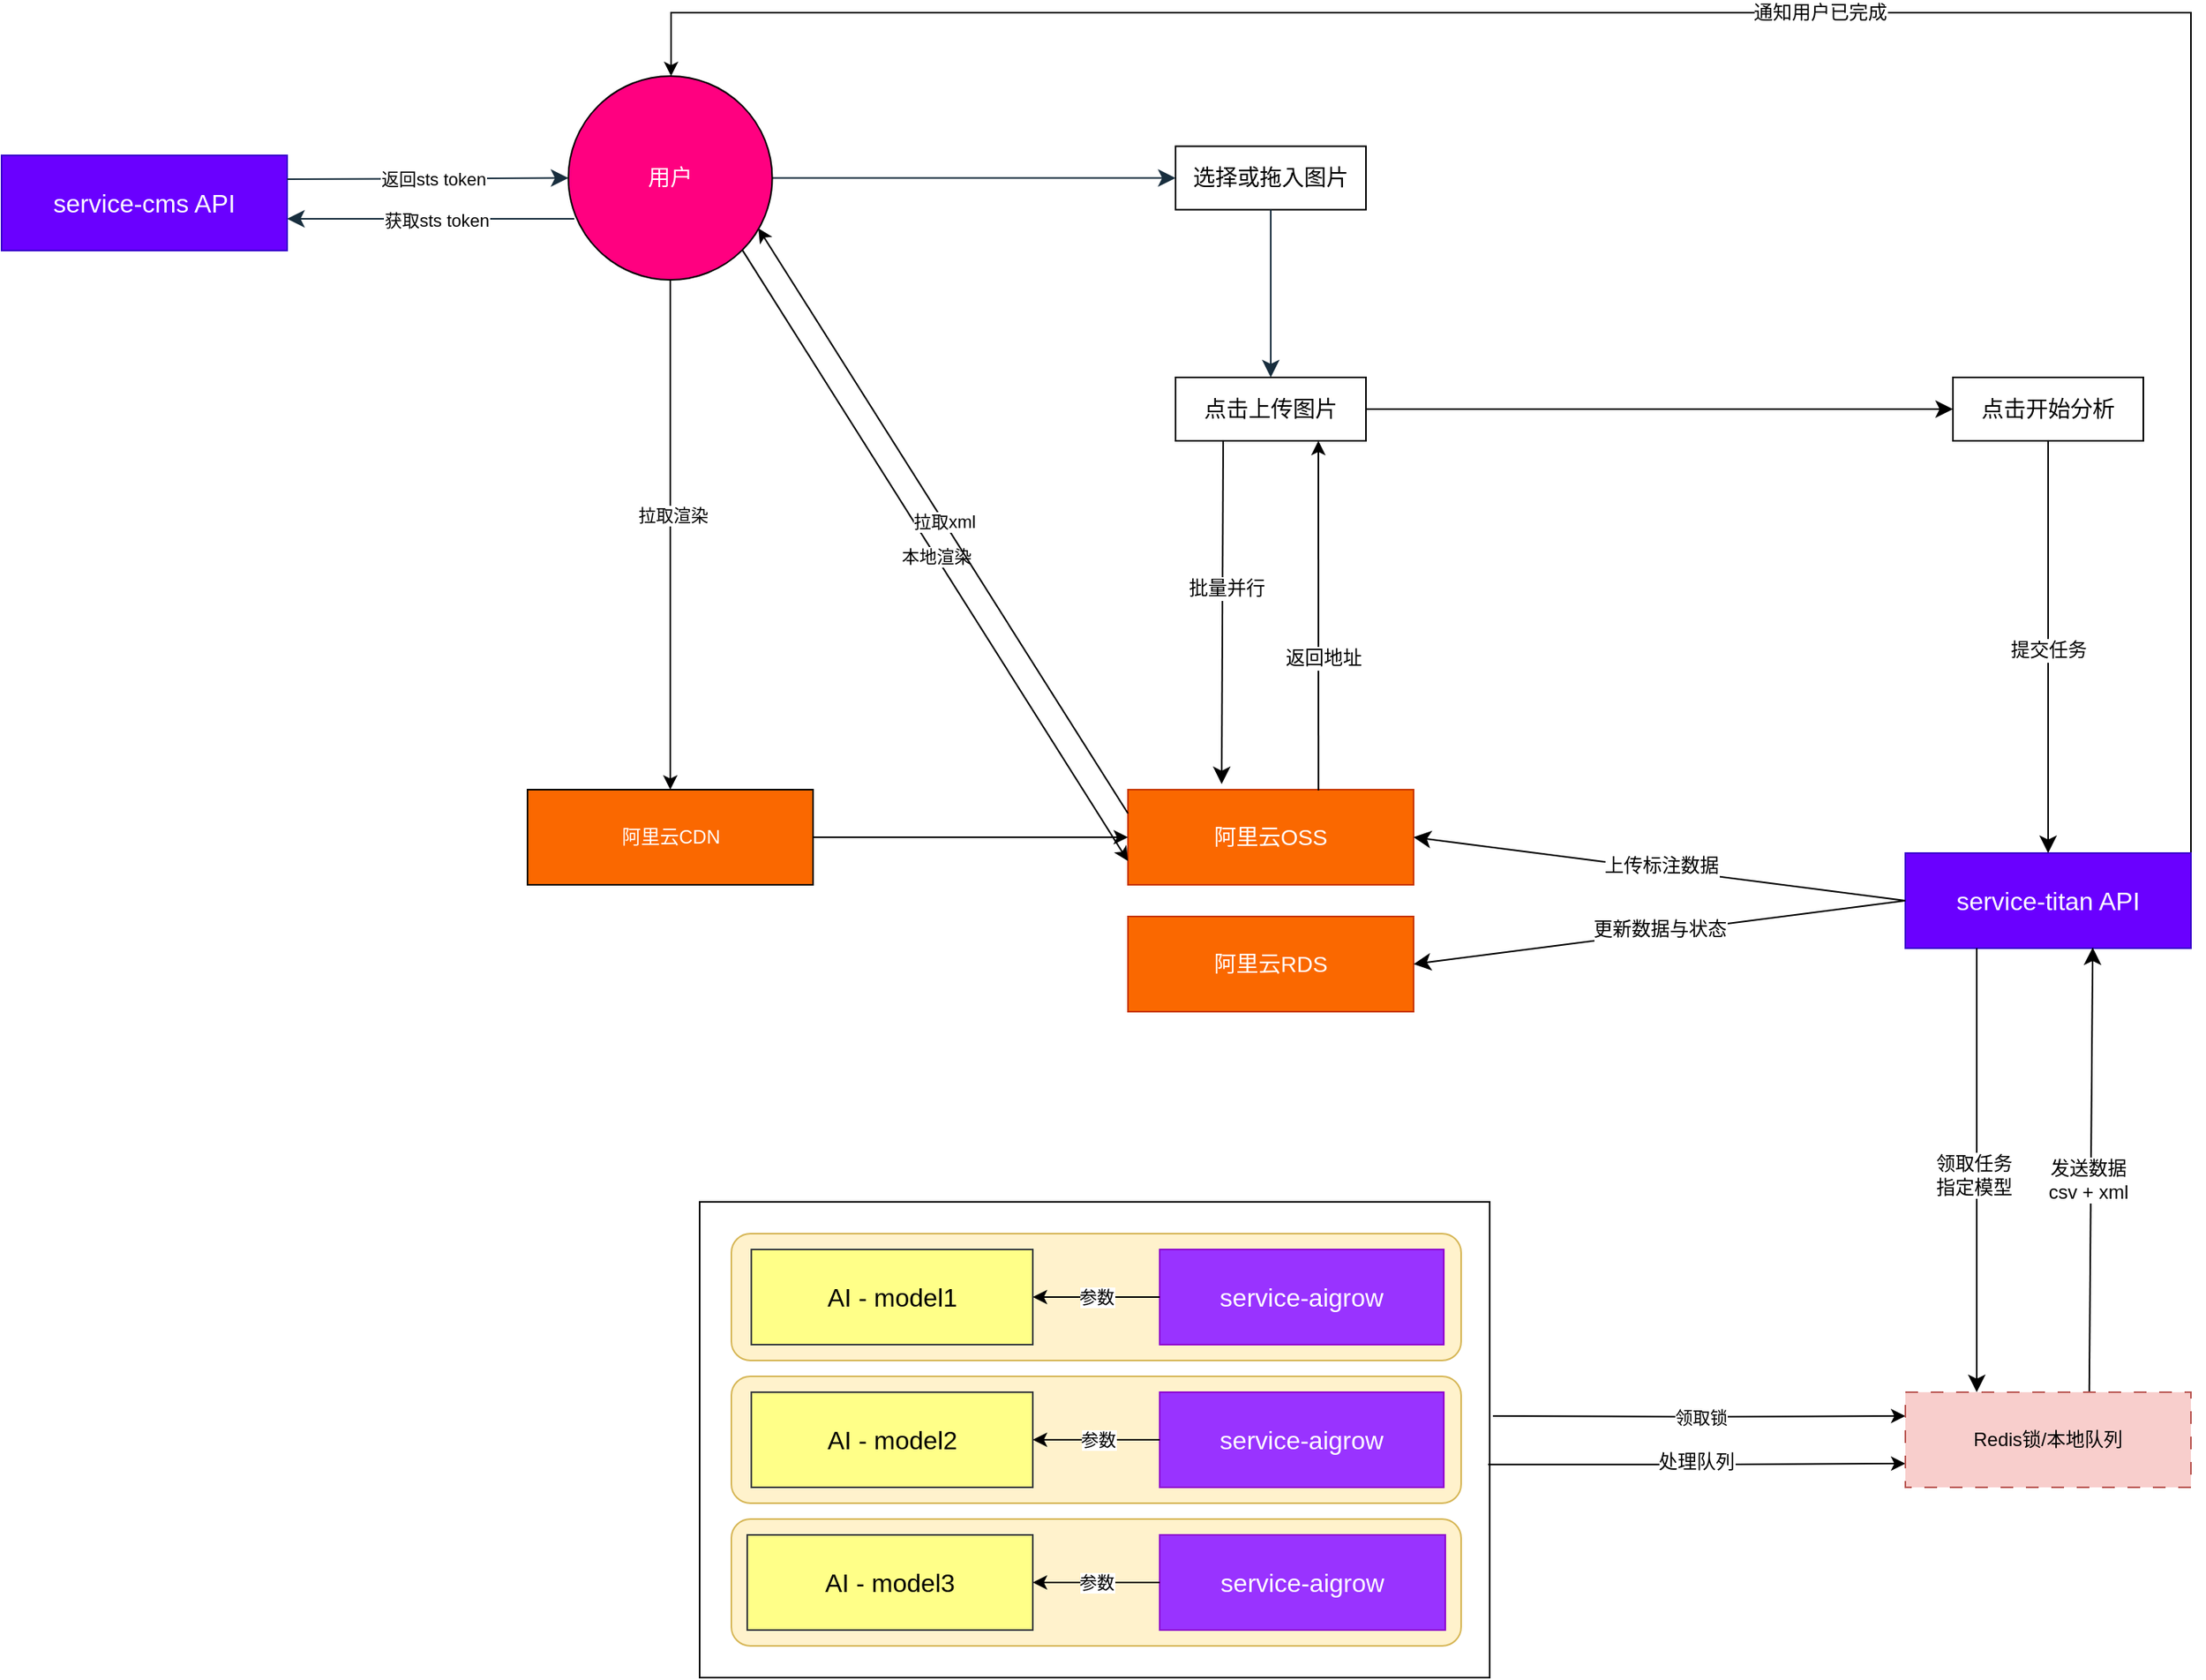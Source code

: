 <mxfile version="21.1.2" type="github">
  <diagram name="第 1 页" id="F0BYq8sX_8bTlsFAWADg">
    <mxGraphModel dx="1834" dy="771" grid="1" gridSize="10" guides="1" tooltips="1" connect="1" arrows="1" fold="1" page="0" pageScale="1" pageWidth="1169" pageHeight="827" math="0" shadow="0">
      <root>
        <mxCell id="0" />
        <mxCell id="1" parent="0" />
        <mxCell id="vrtwU_ybPNdQxpG6UMtB-24" value="领取锁" style="edgeStyle=orthogonalEdgeStyle;rounded=0;orthogonalLoop=1;jettySize=auto;html=1;entryX=0;entryY=0.25;entryDx=0;entryDy=0;" edge="1" parent="1" target="vrtwU_ybPNdQxpG6UMtB-4">
          <mxGeometry relative="1" as="geometry">
            <mxPoint x="790" y="915" as="sourcePoint" />
          </mxGeometry>
        </mxCell>
        <mxCell id="vrtwU_ybPNdQxpG6UMtB-3" value="" style="rounded=0;whiteSpace=wrap;html=1;" vertex="1" parent="1">
          <mxGeometry x="290" y="780" width="498" height="300" as="geometry" />
        </mxCell>
        <mxCell id="PPD57EdmQGvrJe3prHrT-2" value="" style="edgeStyle=none;curved=1;rounded=0;orthogonalLoop=1;jettySize=auto;html=1;fontSize=12;startSize=8;endSize=8;labelBackgroundColor=none;fontColor=default;strokeColor=#182E3E;exitX=0.029;exitY=0.7;exitDx=0;exitDy=0;exitPerimeter=0;" parent="1" edge="1" source="5zYrslyW2_uP_hXgqGBh-7">
          <mxGeometry relative="1" as="geometry">
            <mxPoint x="30" y="160" as="targetPoint" />
            <mxPoint x="210" y="150" as="sourcePoint" />
          </mxGeometry>
        </mxCell>
        <mxCell id="5zYrslyW2_uP_hXgqGBh-1" value="获取sts token" style="edgeLabel;html=1;align=center;verticalAlign=middle;resizable=0;points=[];fontColor=#000000;" parent="PPD57EdmQGvrJe3prHrT-2" vertex="1" connectable="0">
          <mxGeometry x="-0.031" y="1" relative="1" as="geometry">
            <mxPoint as="offset" />
          </mxGeometry>
        </mxCell>
        <mxCell id="PPD57EdmQGvrJe3prHrT-4" value="service-cms API" style="whiteSpace=wrap;html=1;fontSize=16;labelBackgroundColor=none;rounded=0;movable=1;resizable=1;rotatable=1;deletable=1;editable=1;locked=0;connectable=1;fillColor=#6a00ff;strokeColor=#3700CC;fontColor=#ffffff;" parent="1" vertex="1">
          <mxGeometry x="-150" y="120" width="180" height="60" as="geometry" />
        </mxCell>
        <mxCell id="PPD57EdmQGvrJe3prHrT-7" value="" style="edgeStyle=none;orthogonalLoop=1;jettySize=auto;html=1;rounded=0;fontSize=12;startSize=8;endSize=8;curved=1;exitX=1;exitY=0.25;exitDx=0;exitDy=0;entryX=0;entryY=0.5;entryDx=0;entryDy=0;labelBackgroundColor=none;fontColor=default;strokeColor=#182E3E;" parent="1" source="PPD57EdmQGvrJe3prHrT-4" edge="1" target="5zYrslyW2_uP_hXgqGBh-7">
          <mxGeometry width="120" relative="1" as="geometry">
            <mxPoint x="490" y="580" as="sourcePoint" />
            <mxPoint x="316.5" y="180" as="targetPoint" />
            <Array as="points" />
          </mxGeometry>
        </mxCell>
        <mxCell id="5zYrslyW2_uP_hXgqGBh-2" value="返回sts token" style="edgeLabel;html=1;align=center;verticalAlign=middle;resizable=0;points=[];fontColor=#000000;" parent="PPD57EdmQGvrJe3prHrT-7" vertex="1" connectable="0">
          <mxGeometry x="0.031" relative="1" as="geometry">
            <mxPoint as="offset" />
          </mxGeometry>
        </mxCell>
        <mxCell id="PPD57EdmQGvrJe3prHrT-13" value="选择或拖入图片" style="whiteSpace=wrap;html=1;fontSize=14;rounded=0;labelBackgroundColor=none;" parent="1" vertex="1">
          <mxGeometry x="590" y="114.25" width="120" height="40" as="geometry" />
        </mxCell>
        <mxCell id="PPD57EdmQGvrJe3prHrT-15" value="" style="edgeStyle=none;orthogonalLoop=1;jettySize=auto;html=1;rounded=0;fontSize=12;startSize=8;endSize=8;curved=1;exitX=1;exitY=0.5;exitDx=0;exitDy=0;entryX=0;entryY=0.5;entryDx=0;entryDy=0;labelBackgroundColor=none;fontColor=default;strokeColor=#182E3E;" parent="1" source="5zYrslyW2_uP_hXgqGBh-7" target="PPD57EdmQGvrJe3prHrT-13" edge="1">
          <mxGeometry width="120" relative="1" as="geometry">
            <mxPoint x="361.5" y="150" as="sourcePoint" />
            <mxPoint x="610" y="140" as="targetPoint" />
            <Array as="points" />
          </mxGeometry>
        </mxCell>
        <mxCell id="PPD57EdmQGvrJe3prHrT-18" value="" style="edgeStyle=none;orthogonalLoop=1;jettySize=auto;html=1;rounded=0;fontSize=12;startSize=8;endSize=8;curved=1;exitX=0.5;exitY=1;exitDx=0;exitDy=0;labelBackgroundColor=none;fontColor=default;strokeColor=#182E3E;" parent="1" source="PPD57EdmQGvrJe3prHrT-13" target="PPD57EdmQGvrJe3prHrT-14" edge="1">
          <mxGeometry width="120" relative="1" as="geometry">
            <mxPoint x="530" y="285" as="sourcePoint" />
            <mxPoint x="670" y="310" as="targetPoint" />
            <Array as="points" />
          </mxGeometry>
        </mxCell>
        <mxCell id="PPD57EdmQGvrJe3prHrT-14" value="点击上传图片" style="whiteSpace=wrap;html=1;fontSize=14;rounded=0;labelBackgroundColor=none;" parent="1" vertex="1">
          <mxGeometry x="590" y="260" width="120" height="40" as="geometry" />
        </mxCell>
        <mxCell id="PPD57EdmQGvrJe3prHrT-19" value="阿里云OSS" style="whiteSpace=wrap;html=1;rounded=0;fontSize=14;labelBackgroundColor=none;fillColor=#fa6800;strokeColor=#C73500;fontColor=#FFFFFF;" parent="1" vertex="1">
          <mxGeometry x="560" y="520" width="180" height="60" as="geometry" />
        </mxCell>
        <mxCell id="PPD57EdmQGvrJe3prHrT-21" value="" style="edgeStyle=none;orthogonalLoop=1;jettySize=auto;html=1;rounded=0;fontSize=12;startSize=8;endSize=8;curved=1;entryX=0.328;entryY=-0.058;entryDx=0;entryDy=0;exitX=0.25;exitY=1;exitDx=0;exitDy=0;exitPerimeter=0;entryPerimeter=0;" parent="1" source="PPD57EdmQGvrJe3prHrT-14" target="PPD57EdmQGvrJe3prHrT-19" edge="1">
          <mxGeometry width="120" relative="1" as="geometry">
            <mxPoint x="600" y="320" as="sourcePoint" />
            <mxPoint x="650" y="370" as="targetPoint" />
            <Array as="points" />
          </mxGeometry>
        </mxCell>
        <mxCell id="PPD57EdmQGvrJe3prHrT-25" value="批量并行" style="edgeLabel;html=1;align=center;verticalAlign=middle;resizable=0;points=[];fontSize=12;" parent="PPD57EdmQGvrJe3prHrT-21" vertex="1" connectable="0">
          <mxGeometry x="-0.109" y="2" relative="1" as="geometry">
            <mxPoint y="-4" as="offset" />
          </mxGeometry>
        </mxCell>
        <mxCell id="PPD57EdmQGvrJe3prHrT-26" value="" style="edgeStyle=none;orthogonalLoop=1;jettySize=auto;html=1;rounded=0;fontSize=12;curved=1;exitX=0.667;exitY=0.008;exitDx=0;exitDy=0;entryX=0.75;entryY=1;entryDx=0;entryDy=0;exitPerimeter=0;" parent="1" source="PPD57EdmQGvrJe3prHrT-19" target="PPD57EdmQGvrJe3prHrT-14" edge="1">
          <mxGeometry width="120" relative="1" as="geometry">
            <mxPoint x="760" y="350" as="sourcePoint" />
            <mxPoint x="760" y="600" as="targetPoint" />
          </mxGeometry>
        </mxCell>
        <mxCell id="PPD57EdmQGvrJe3prHrT-27" value="返回地址" style="edgeLabel;html=1;align=center;verticalAlign=middle;resizable=0;points=[];fontSize=12;" parent="PPD57EdmQGvrJe3prHrT-26" vertex="1" connectable="0">
          <mxGeometry x="0.067" y="-3" relative="1" as="geometry">
            <mxPoint y="34" as="offset" />
          </mxGeometry>
        </mxCell>
        <mxCell id="PPD57EdmQGvrJe3prHrT-28" value="点击开始分析" style="whiteSpace=wrap;html=1;fontSize=14;" parent="1" vertex="1">
          <mxGeometry x="1080" y="260" width="120" height="40" as="geometry" />
        </mxCell>
        <mxCell id="PPD57EdmQGvrJe3prHrT-29" value="" style="edgeStyle=none;orthogonalLoop=1;jettySize=auto;html=1;rounded=0;fontSize=12;startSize=8;endSize=8;curved=1;exitX=1;exitY=0.5;exitDx=0;exitDy=0;entryX=0;entryY=0.5;entryDx=0;entryDy=0;" parent="1" source="PPD57EdmQGvrJe3prHrT-14" target="PPD57EdmQGvrJe3prHrT-28" edge="1">
          <mxGeometry width="120" relative="1" as="geometry">
            <mxPoint x="870" y="150" as="sourcePoint" />
            <mxPoint x="990" y="150" as="targetPoint" />
          </mxGeometry>
        </mxCell>
        <mxCell id="5zYrslyW2_uP_hXgqGBh-10" value="通知用户已完成" style="edgeStyle=orthogonalEdgeStyle;rounded=0;orthogonalLoop=1;jettySize=auto;html=1;exitX=1;exitY=0;exitDx=0;exitDy=0;fontSize=12;fontColor=#000000;" parent="1" source="PPD57EdmQGvrJe3prHrT-30" target="5zYrslyW2_uP_hXgqGBh-7" edge="1">
          <mxGeometry relative="1" as="geometry">
            <mxPoint x="1230" y="90" as="targetPoint" />
            <Array as="points">
              <mxPoint x="1230" y="30" />
              <mxPoint x="272" y="30" />
            </Array>
          </mxGeometry>
        </mxCell>
        <mxCell id="PPD57EdmQGvrJe3prHrT-30" value="service-titan API" style="whiteSpace=wrap;html=1;fontSize=16;fillColor=#6a00ff;strokeColor=#3700CC;fontColor=#ffffff;" parent="1" vertex="1">
          <mxGeometry x="1050" y="560" width="180" height="60" as="geometry" />
        </mxCell>
        <mxCell id="PPD57EdmQGvrJe3prHrT-31" value="" style="edgeStyle=none;orthogonalLoop=1;jettySize=auto;html=1;rounded=0;fontSize=12;startSize=8;endSize=8;curved=1;exitX=0.5;exitY=1;exitDx=0;exitDy=0;entryX=0.5;entryY=0;entryDx=0;entryDy=0;" parent="1" source="PPD57EdmQGvrJe3prHrT-28" target="PPD57EdmQGvrJe3prHrT-30" edge="1">
          <mxGeometry width="120" relative="1" as="geometry">
            <mxPoint x="650" y="470" as="sourcePoint" />
            <mxPoint x="1135" y="590" as="targetPoint" />
            <Array as="points" />
          </mxGeometry>
        </mxCell>
        <mxCell id="PPD57EdmQGvrJe3prHrT-32" value="提交任务" style="edgeLabel;html=1;align=center;verticalAlign=middle;resizable=0;points=[];fontSize=12;" parent="PPD57EdmQGvrJe3prHrT-31" vertex="1" connectable="0">
          <mxGeometry x="-0.18" y="12" relative="1" as="geometry">
            <mxPoint x="-12" y="25" as="offset" />
          </mxGeometry>
        </mxCell>
        <mxCell id="PPD57EdmQGvrJe3prHrT-33" value="阿里云RDS" style="whiteSpace=wrap;html=1;fontSize=14;fillColor=#fa6800;strokeColor=#C73500;fontColor=#FFFFFF;" parent="1" vertex="1">
          <mxGeometry x="560" y="600" width="180" height="60" as="geometry" />
        </mxCell>
        <mxCell id="PPD57EdmQGvrJe3prHrT-34" value="" style="edgeStyle=none;orthogonalLoop=1;jettySize=auto;html=1;rounded=0;fontSize=12;startSize=8;endSize=8;curved=1;entryX=1;entryY=0.5;entryDx=0;entryDy=0;exitX=0;exitY=0.5;exitDx=0;exitDy=0;" parent="1" source="PPD57EdmQGvrJe3prHrT-30" target="PPD57EdmQGvrJe3prHrT-19" edge="1">
          <mxGeometry width="120" relative="1" as="geometry">
            <mxPoint x="1040" y="620" as="sourcePoint" />
            <mxPoint x="1250" y="470" as="targetPoint" />
          </mxGeometry>
        </mxCell>
        <mxCell id="PPD57EdmQGvrJe3prHrT-35" value="上传标注数据" style="edgeLabel;html=1;align=center;verticalAlign=middle;resizable=0;points=[];fontSize=12;" parent="PPD57EdmQGvrJe3prHrT-34" vertex="1" connectable="0">
          <mxGeometry x="-0.007" y="-2" relative="1" as="geometry">
            <mxPoint x="-1" as="offset" />
          </mxGeometry>
        </mxCell>
        <mxCell id="PPD57EdmQGvrJe3prHrT-37" value="" style="edgeStyle=none;orthogonalLoop=1;jettySize=auto;html=1;rounded=0;fontSize=12;startSize=8;endSize=8;curved=1;entryX=0.25;entryY=0;entryDx=0;entryDy=0;exitX=0.25;exitY=1;exitDx=0;exitDy=0;" parent="1" source="PPD57EdmQGvrJe3prHrT-30" target="vrtwU_ybPNdQxpG6UMtB-4" edge="1">
          <mxGeometry width="120" relative="1" as="geometry">
            <mxPoint x="1140" y="650" as="sourcePoint" />
            <mxPoint x="1095" y="970" as="targetPoint" />
            <Array as="points" />
          </mxGeometry>
        </mxCell>
        <mxCell id="PPD57EdmQGvrJe3prHrT-38" value="领取任务&lt;br&gt;指定模型" style="edgeLabel;html=1;align=center;verticalAlign=middle;resizable=0;points=[];fontSize=12;" parent="PPD57EdmQGvrJe3prHrT-37" vertex="1" connectable="0">
          <mxGeometry x="0.0" y="-13" relative="1" as="geometry">
            <mxPoint x="11" y="3" as="offset" />
          </mxGeometry>
        </mxCell>
        <mxCell id="5zYrslyW2_uP_hXgqGBh-8" style="edgeStyle=orthogonalEdgeStyle;rounded=0;orthogonalLoop=1;jettySize=auto;html=1;fontSize=14;fontColor=#FFFFFF;exitX=0.998;exitY=0.552;exitDx=0;exitDy=0;entryX=0;entryY=0.75;entryDx=0;entryDy=0;exitPerimeter=0;" parent="1" source="vrtwU_ybPNdQxpG6UMtB-3" target="vrtwU_ybPNdQxpG6UMtB-4" edge="1">
          <mxGeometry relative="1" as="geometry">
            <mxPoint x="788" y="942.5" as="sourcePoint" />
            <mxPoint x="910" y="960" as="targetPoint" />
          </mxGeometry>
        </mxCell>
        <mxCell id="5zYrslyW2_uP_hXgqGBh-9" value="处理队列" style="edgeLabel;html=1;align=center;verticalAlign=middle;resizable=0;points=[];fontSize=12;fontColor=#000000;" parent="5zYrslyW2_uP_hXgqGBh-8" vertex="1" connectable="0">
          <mxGeometry x="-0.006" y="2" relative="1" as="geometry">
            <mxPoint as="offset" />
          </mxGeometry>
        </mxCell>
        <mxCell id="PPD57EdmQGvrJe3prHrT-61" value="" style="edgeStyle=none;orthogonalLoop=1;jettySize=auto;html=1;rounded=0;fontSize=12;startSize=8;endSize=8;curved=1;exitX=0.644;exitY=0;exitDx=0;exitDy=0;exitPerimeter=0;entryX=0.656;entryY=0.992;entryDx=0;entryDy=0;entryPerimeter=0;" parent="1" source="vrtwU_ybPNdQxpG6UMtB-4" target="PPD57EdmQGvrJe3prHrT-30" edge="1">
          <mxGeometry width="120" relative="1" as="geometry">
            <mxPoint x="1167.54" y="970" as="sourcePoint" />
            <mxPoint x="1160" y="630" as="targetPoint" />
            <Array as="points" />
          </mxGeometry>
        </mxCell>
        <mxCell id="5zYrslyW2_uP_hXgqGBh-4" value="发送数据&lt;br&gt;csv + xml" style="edgeLabel;html=1;align=center;verticalAlign=middle;resizable=0;points=[];fontSize=12;fontColor=#000000;" parent="PPD57EdmQGvrJe3prHrT-61" vertex="1" connectable="0">
          <mxGeometry x="-0.042" y="2" relative="1" as="geometry">
            <mxPoint as="offset" />
          </mxGeometry>
        </mxCell>
        <mxCell id="5zYrslyW2_uP_hXgqGBh-5" value="" style="edgeStyle=none;orthogonalLoop=1;jettySize=auto;html=1;rounded=0;fontSize=12;startSize=8;endSize=8;curved=1;entryX=1;entryY=0.5;entryDx=0;entryDy=0;exitX=0;exitY=0.5;exitDx=0;exitDy=0;" parent="1" source="PPD57EdmQGvrJe3prHrT-30" target="PPD57EdmQGvrJe3prHrT-33" edge="1">
          <mxGeometry width="120" relative="1" as="geometry">
            <mxPoint x="1050" y="630" as="sourcePoint" />
            <mxPoint x="750" y="598.5" as="targetPoint" />
          </mxGeometry>
        </mxCell>
        <mxCell id="5zYrslyW2_uP_hXgqGBh-6" value="更新数据与状态" style="edgeLabel;html=1;align=center;verticalAlign=middle;resizable=0;points=[];fontSize=12;" parent="5zYrslyW2_uP_hXgqGBh-5" vertex="1" connectable="0">
          <mxGeometry x="-0.007" y="-2" relative="1" as="geometry">
            <mxPoint x="-1" as="offset" />
          </mxGeometry>
        </mxCell>
        <mxCell id="vrtwU_ybPNdQxpG6UMtB-40" style="edgeStyle=orthogonalEdgeStyle;rounded=0;orthogonalLoop=1;jettySize=auto;html=1;exitX=0.5;exitY=1;exitDx=0;exitDy=0;entryX=0.5;entryY=0;entryDx=0;entryDy=0;" edge="1" parent="1" source="5zYrslyW2_uP_hXgqGBh-7" target="vrtwU_ybPNdQxpG6UMtB-31">
          <mxGeometry relative="1" as="geometry">
            <mxPoint x="272" y="510" as="targetPoint" />
          </mxGeometry>
        </mxCell>
        <mxCell id="vrtwU_ybPNdQxpG6UMtB-41" value="拉取渲染" style="edgeLabel;html=1;align=center;verticalAlign=middle;resizable=0;points=[];" vertex="1" connectable="0" parent="vrtwU_ybPNdQxpG6UMtB-40">
          <mxGeometry x="-0.076" y="1" relative="1" as="geometry">
            <mxPoint as="offset" />
          </mxGeometry>
        </mxCell>
        <mxCell id="5zYrslyW2_uP_hXgqGBh-7" value="用户" style="ellipse;whiteSpace=wrap;html=1;aspect=fixed;fontSize=14;fontColor=#FFFFFF;fillColor=#FF0080;" parent="1" vertex="1">
          <mxGeometry x="207.25" y="70" width="128.5" height="128.5" as="geometry" />
        </mxCell>
        <mxCell id="vrtwU_ybPNdQxpG6UMtB-4" value="Redis锁/本地队列" style="rounded=0;whiteSpace=wrap;html=1;fillColor=#f8cecc;strokeColor=#b85450;dashed=1;dashPattern=8 8;" vertex="1" parent="1">
          <mxGeometry x="1050" y="900" width="180" height="60" as="geometry" />
        </mxCell>
        <mxCell id="vrtwU_ybPNdQxpG6UMtB-14" value="" style="group" vertex="1" connectable="0" parent="1">
          <mxGeometry x="310" y="890" width="460" height="80" as="geometry" />
        </mxCell>
        <mxCell id="vrtwU_ybPNdQxpG6UMtB-15" value="" style="rounded=1;whiteSpace=wrap;html=1;fillColor=#fff2cc;strokeColor=#d6b656;" vertex="1" parent="vrtwU_ybPNdQxpG6UMtB-14">
          <mxGeometry width="460.0" height="80" as="geometry" />
        </mxCell>
        <mxCell id="vrtwU_ybPNdQxpG6UMtB-16" value="AI - model2" style="whiteSpace=wrap;html=1;fontSize=16;fillColor=#ffff88;strokeColor=#36393d;" vertex="1" parent="vrtwU_ybPNdQxpG6UMtB-14">
          <mxGeometry x="12.6" y="10" width="177.4" height="60" as="geometry" />
        </mxCell>
        <mxCell id="vrtwU_ybPNdQxpG6UMtB-17" value="service-aigrow" style="whiteSpace=wrap;html=1;fontSize=16;fillColor=#9933FF;strokeColor=#8e02cf;fontColor=#FFFFFF;" vertex="1" parent="vrtwU_ybPNdQxpG6UMtB-14">
          <mxGeometry x="270" y="10" width="179.05" height="60" as="geometry" />
        </mxCell>
        <mxCell id="vrtwU_ybPNdQxpG6UMtB-18" style="edgeStyle=orthogonalEdgeStyle;rounded=0;orthogonalLoop=1;jettySize=auto;html=1;exitX=0;exitY=0.5;exitDx=0;exitDy=0;entryX=1;entryY=0.5;entryDx=0;entryDy=0;" edge="1" parent="vrtwU_ybPNdQxpG6UMtB-14" source="vrtwU_ybPNdQxpG6UMtB-17" target="vrtwU_ybPNdQxpG6UMtB-16">
          <mxGeometry relative="1" as="geometry" />
        </mxCell>
        <mxCell id="vrtwU_ybPNdQxpG6UMtB-28" value="参数" style="edgeLabel;html=1;align=center;verticalAlign=middle;resizable=0;points=[];" vertex="1" connectable="0" parent="vrtwU_ybPNdQxpG6UMtB-18">
          <mxGeometry x="0.063" y="-1" relative="1" as="geometry">
            <mxPoint x="3" y="1" as="offset" />
          </mxGeometry>
        </mxCell>
        <mxCell id="vrtwU_ybPNdQxpG6UMtB-19" value="" style="group" vertex="1" connectable="0" parent="1">
          <mxGeometry x="350" y="980" width="420" height="80" as="geometry" />
        </mxCell>
        <mxCell id="vrtwU_ybPNdQxpG6UMtB-20" value="" style="rounded=1;whiteSpace=wrap;html=1;fillColor=#fff2cc;strokeColor=#d6b656;" vertex="1" parent="vrtwU_ybPNdQxpG6UMtB-19">
          <mxGeometry x="-40" width="460" height="80" as="geometry" />
        </mxCell>
        <mxCell id="vrtwU_ybPNdQxpG6UMtB-21" value="AI - model3" style="whiteSpace=wrap;html=1;fontSize=16;fillColor=#ffff88;strokeColor=#36393d;" vertex="1" parent="vrtwU_ybPNdQxpG6UMtB-19">
          <mxGeometry x="-30" y="10" width="180" height="60" as="geometry" />
        </mxCell>
        <mxCell id="vrtwU_ybPNdQxpG6UMtB-22" value="service-aigrow" style="whiteSpace=wrap;html=1;fontSize=16;fillColor=#9933FF;strokeColor=#8e02cf;fontColor=#FFFFFF;" vertex="1" parent="vrtwU_ybPNdQxpG6UMtB-19">
          <mxGeometry x="230" y="10" width="180" height="60" as="geometry" />
        </mxCell>
        <mxCell id="vrtwU_ybPNdQxpG6UMtB-23" style="edgeStyle=orthogonalEdgeStyle;rounded=0;orthogonalLoop=1;jettySize=auto;html=1;exitX=0;exitY=0.5;exitDx=0;exitDy=0;entryX=1;entryY=0.5;entryDx=0;entryDy=0;" edge="1" parent="vrtwU_ybPNdQxpG6UMtB-19" source="vrtwU_ybPNdQxpG6UMtB-22" target="vrtwU_ybPNdQxpG6UMtB-21">
          <mxGeometry relative="1" as="geometry" />
        </mxCell>
        <mxCell id="vrtwU_ybPNdQxpG6UMtB-30" value="参数" style="edgeLabel;html=1;align=center;verticalAlign=middle;resizable=0;points=[];" vertex="1" connectable="0" parent="vrtwU_ybPNdQxpG6UMtB-23">
          <mxGeometry x="0.225" y="1" relative="1" as="geometry">
            <mxPoint x="9" y="-1" as="offset" />
          </mxGeometry>
        </mxCell>
        <mxCell id="vrtwU_ybPNdQxpG6UMtB-25" value="" style="group" vertex="1" connectable="0" parent="1">
          <mxGeometry x="310" y="800" width="460" height="80" as="geometry" />
        </mxCell>
        <mxCell id="vrtwU_ybPNdQxpG6UMtB-9" value="" style="rounded=1;whiteSpace=wrap;html=1;fillColor=#fff2cc;strokeColor=#d6b656;" vertex="1" parent="vrtwU_ybPNdQxpG6UMtB-25">
          <mxGeometry width="460.0" height="80" as="geometry" />
        </mxCell>
        <mxCell id="PPD57EdmQGvrJe3prHrT-45" value="AI - model1" style="whiteSpace=wrap;html=1;fontSize=16;fillColor=#ffff88;strokeColor=#36393d;" parent="vrtwU_ybPNdQxpG6UMtB-25" vertex="1">
          <mxGeometry x="12.6" y="10" width="177.4" height="60" as="geometry" />
        </mxCell>
        <mxCell id="vrtwU_ybPNdQxpG6UMtB-6" value="service-aigrow" style="whiteSpace=wrap;html=1;fontSize=16;fillColor=#9933FF;strokeColor=#8e02cf;fontColor=#FFFFFF;" vertex="1" parent="vrtwU_ybPNdQxpG6UMtB-25">
          <mxGeometry x="270" y="10" width="179.05" height="60" as="geometry" />
        </mxCell>
        <mxCell id="vrtwU_ybPNdQxpG6UMtB-10" style="edgeStyle=orthogonalEdgeStyle;rounded=0;orthogonalLoop=1;jettySize=auto;html=1;exitX=0;exitY=0.5;exitDx=0;exitDy=0;entryX=1;entryY=0.5;entryDx=0;entryDy=0;" edge="1" parent="vrtwU_ybPNdQxpG6UMtB-25" source="vrtwU_ybPNdQxpG6UMtB-6" target="PPD57EdmQGvrJe3prHrT-45">
          <mxGeometry relative="1" as="geometry" />
        </mxCell>
        <mxCell id="vrtwU_ybPNdQxpG6UMtB-27" value="参数" style="edgeLabel;html=1;align=center;verticalAlign=middle;resizable=0;points=[];" vertex="1" connectable="0" parent="vrtwU_ybPNdQxpG6UMtB-10">
          <mxGeometry x="0.095" y="-1" relative="1" as="geometry">
            <mxPoint x="4" y="1" as="offset" />
          </mxGeometry>
        </mxCell>
        <mxCell id="vrtwU_ybPNdQxpG6UMtB-39" style="edgeStyle=orthogonalEdgeStyle;rounded=0;orthogonalLoop=1;jettySize=auto;html=1;exitX=1;exitY=0.5;exitDx=0;exitDy=0;entryX=0;entryY=0.5;entryDx=0;entryDy=0;" edge="1" parent="1" source="vrtwU_ybPNdQxpG6UMtB-31" target="PPD57EdmQGvrJe3prHrT-19">
          <mxGeometry relative="1" as="geometry" />
        </mxCell>
        <mxCell id="vrtwU_ybPNdQxpG6UMtB-31" value="阿里云CDN" style="rounded=0;whiteSpace=wrap;html=1;fillColor=#fa6800;fontColor=#FFFFFF;" vertex="1" parent="1">
          <mxGeometry x="181.5" y="520" width="180" height="60" as="geometry" />
        </mxCell>
        <mxCell id="vrtwU_ybPNdQxpG6UMtB-35" value="本地渲染" style="endArrow=classic;html=1;rounded=0;exitX=1;exitY=1;exitDx=0;exitDy=0;entryX=0;entryY=0.75;entryDx=0;entryDy=0;" edge="1" parent="1" source="5zYrslyW2_uP_hXgqGBh-7" target="PPD57EdmQGvrJe3prHrT-19">
          <mxGeometry width="50" height="50" relative="1" as="geometry">
            <mxPoint x="520" y="470" as="sourcePoint" />
            <mxPoint x="570" y="420" as="targetPoint" />
          </mxGeometry>
        </mxCell>
        <mxCell id="vrtwU_ybPNdQxpG6UMtB-37" value="拉取xml" style="endArrow=classic;html=1;rounded=0;exitX=0;exitY=0.25;exitDx=0;exitDy=0;entryX=0.932;entryY=0.747;entryDx=0;entryDy=0;entryPerimeter=0;" edge="1" parent="1" source="PPD57EdmQGvrJe3prHrT-19" target="5zYrslyW2_uP_hXgqGBh-7">
          <mxGeometry width="50" height="50" relative="1" as="geometry">
            <mxPoint x="450" y="320" as="sourcePoint" />
            <mxPoint x="500" y="270" as="targetPoint" />
          </mxGeometry>
        </mxCell>
      </root>
    </mxGraphModel>
  </diagram>
</mxfile>
